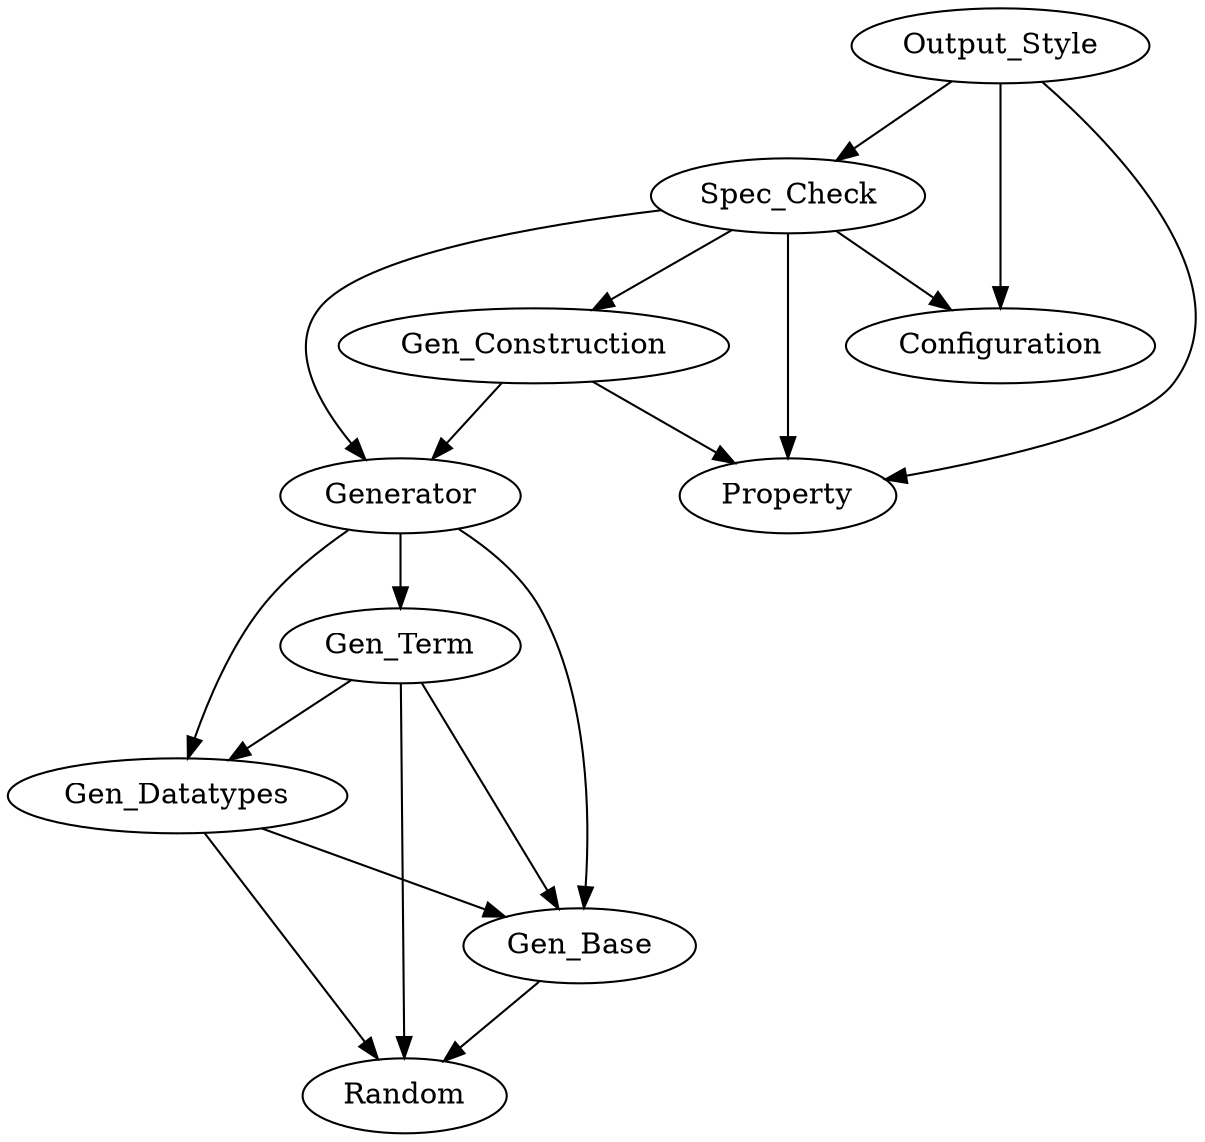 digraph G {
        Gen_Base -> Random
        Gen_Datatypes -> Random
        Gen_Datatypes -> Gen_Base
        Gen_Term -> Random
        Gen_Term -> Gen_Base
        Gen_Term -> Gen_Datatypes
        Generator -> Gen_Base
        Generator -> Gen_Datatypes
        Generator -> Gen_Term
        Spec_Check -> Property
        Spec_Check -> Configuration
        Spec_Check -> Generator
        Spec_Check -> Gen_Construction
        Gen_Construction -> Generator
        Gen_Construction -> Property
        Output_Style -> Property
        Output_Style -> Spec_Check
        Output_Style -> Configuration
}
